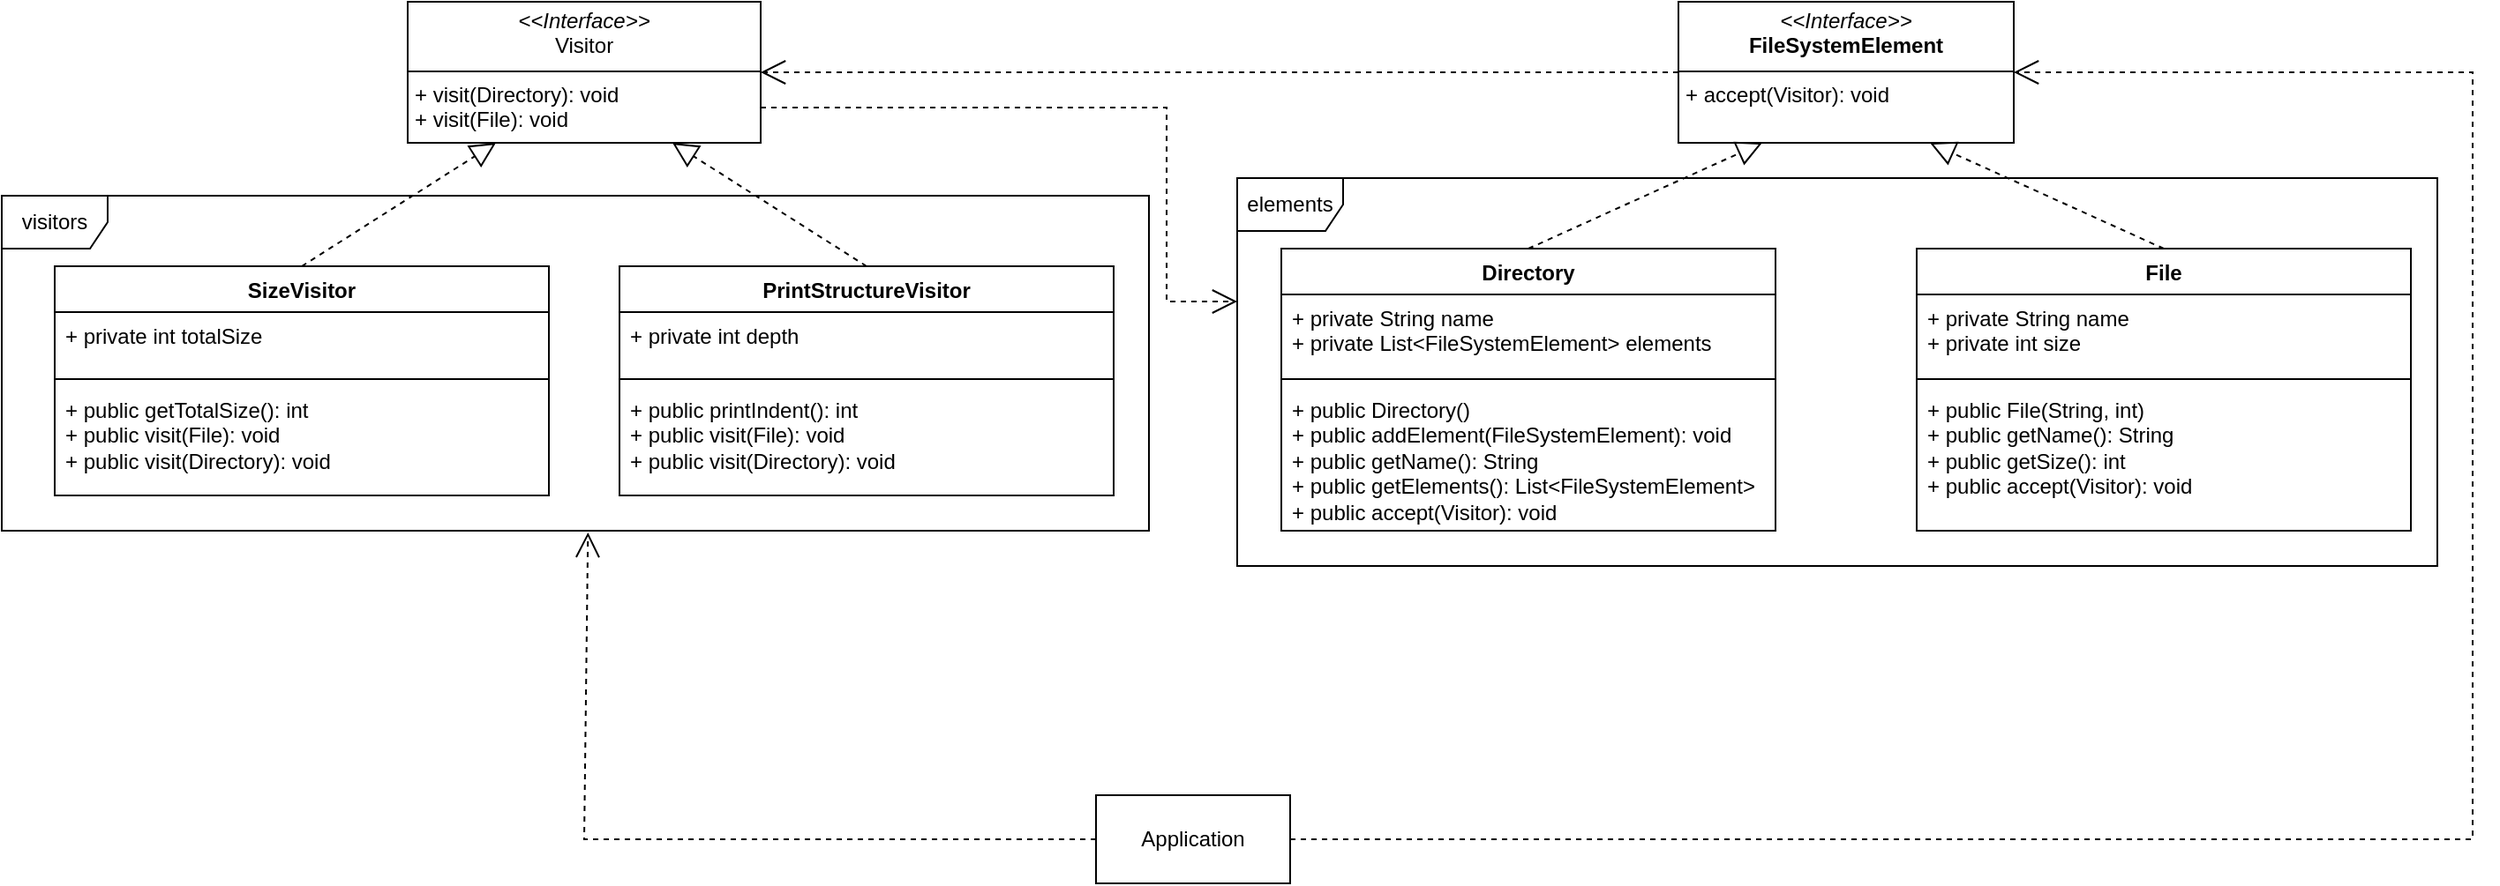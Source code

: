 <mxfile version="24.8.6">
  <diagram id="dwqo66k0YME7Xut0gxXL" name="Visitor">
    <mxGraphModel dx="2284" dy="721" grid="1" gridSize="10" guides="1" tooltips="1" connect="1" arrows="1" fold="1" page="1" pageScale="1" pageWidth="850" pageHeight="1100" math="0" shadow="0">
      <root>
        <mxCell id="0" />
        <mxCell id="1" parent="0" />
        <mxCell id="oJLVskUVbNbTNeJDO0Nm-1" value="&lt;p style=&quot;margin:0px;margin-top:4px;text-align:center;&quot;&gt;&lt;i&gt;&amp;lt;&amp;lt;Interface&amp;gt;&amp;gt;&lt;/i&gt;&lt;br&gt;&lt;b&gt;FileSystemElement&lt;/b&gt;&lt;br&gt;&lt;/p&gt;&lt;hr size=&quot;1&quot; style=&quot;border-style:solid;&quot;&gt;&lt;p style=&quot;margin:0px;margin-left:4px;&quot;&gt;+ accept(Visitor): void&lt;br&gt;&lt;/p&gt;" style="verticalAlign=top;align=left;overflow=fill;html=1;whiteSpace=wrap;" vertex="1" parent="1">
          <mxGeometry x="240" y="370" width="190" height="80" as="geometry" />
        </mxCell>
        <mxCell id="oJLVskUVbNbTNeJDO0Nm-2" value="Directory" style="swimlane;fontStyle=1;align=center;verticalAlign=top;childLayout=stackLayout;horizontal=1;startSize=26;horizontalStack=0;resizeParent=1;resizeParentMax=0;resizeLast=0;collapsible=1;marginBottom=0;whiteSpace=wrap;html=1;" vertex="1" parent="1">
          <mxGeometry x="15" y="510" width="280" height="160" as="geometry" />
        </mxCell>
        <mxCell id="oJLVskUVbNbTNeJDO0Nm-3" value="&lt;div&gt;+ private String name&lt;/div&gt;&lt;div&gt;+ private List&amp;lt;FileSystemElement&amp;gt; elements&lt;br&gt;&lt;/div&gt;" style="text;strokeColor=none;fillColor=none;align=left;verticalAlign=top;spacingLeft=4;spacingRight=4;overflow=hidden;rotatable=0;points=[[0,0.5],[1,0.5]];portConstraint=eastwest;whiteSpace=wrap;html=1;" vertex="1" parent="oJLVskUVbNbTNeJDO0Nm-2">
          <mxGeometry y="26" width="280" height="44" as="geometry" />
        </mxCell>
        <mxCell id="oJLVskUVbNbTNeJDO0Nm-4" value="" style="line;strokeWidth=1;fillColor=none;align=left;verticalAlign=middle;spacingTop=-1;spacingLeft=3;spacingRight=3;rotatable=0;labelPosition=right;points=[];portConstraint=eastwest;strokeColor=inherit;" vertex="1" parent="oJLVskUVbNbTNeJDO0Nm-2">
          <mxGeometry y="70" width="280" height="8" as="geometry" />
        </mxCell>
        <mxCell id="oJLVskUVbNbTNeJDO0Nm-5" value="&lt;div&gt;+ public Directory()&lt;/div&gt;&lt;div&gt;+ public addElement(FileSystemElement): void&lt;br&gt;&lt;/div&gt;&lt;div&gt;+ public getName(): String&lt;/div&gt;&lt;div&gt;+ public getElements(): List&amp;lt;FileSystemElement&amp;gt;&lt;/div&gt;&lt;div&gt;+ public accept(Visitor): void&lt;br&gt;&lt;/div&gt;" style="text;strokeColor=none;fillColor=none;align=left;verticalAlign=top;spacingLeft=4;spacingRight=4;overflow=hidden;rotatable=0;points=[[0,0.5],[1,0.5]];portConstraint=eastwest;whiteSpace=wrap;html=1;" vertex="1" parent="oJLVskUVbNbTNeJDO0Nm-2">
          <mxGeometry y="78" width="280" height="82" as="geometry" />
        </mxCell>
        <mxCell id="oJLVskUVbNbTNeJDO0Nm-6" value="File" style="swimlane;fontStyle=1;align=center;verticalAlign=top;childLayout=stackLayout;horizontal=1;startSize=26;horizontalStack=0;resizeParent=1;resizeParentMax=0;resizeLast=0;collapsible=1;marginBottom=0;whiteSpace=wrap;html=1;" vertex="1" parent="1">
          <mxGeometry x="375" y="510" width="280" height="160" as="geometry" />
        </mxCell>
        <mxCell id="oJLVskUVbNbTNeJDO0Nm-7" value="&lt;div&gt;+ private String name&lt;/div&gt;&lt;div&gt;+ private int size&lt;br&gt;&lt;/div&gt;" style="text;strokeColor=none;fillColor=none;align=left;verticalAlign=top;spacingLeft=4;spacingRight=4;overflow=hidden;rotatable=0;points=[[0,0.5],[1,0.5]];portConstraint=eastwest;whiteSpace=wrap;html=1;" vertex="1" parent="oJLVskUVbNbTNeJDO0Nm-6">
          <mxGeometry y="26" width="280" height="44" as="geometry" />
        </mxCell>
        <mxCell id="oJLVskUVbNbTNeJDO0Nm-8" value="" style="line;strokeWidth=1;fillColor=none;align=left;verticalAlign=middle;spacingTop=-1;spacingLeft=3;spacingRight=3;rotatable=0;labelPosition=right;points=[];portConstraint=eastwest;strokeColor=inherit;" vertex="1" parent="oJLVskUVbNbTNeJDO0Nm-6">
          <mxGeometry y="70" width="280" height="8" as="geometry" />
        </mxCell>
        <mxCell id="oJLVskUVbNbTNeJDO0Nm-9" value="&lt;div&gt;+ public File(String, int)&lt;/div&gt;&lt;div&gt;+ public getName(): String&lt;/div&gt;&lt;div&gt;+ public getSize(): int&lt;br&gt;&lt;/div&gt;&lt;div&gt;+ public accept(Visitor): void&lt;br&gt;&lt;/div&gt;" style="text;strokeColor=none;fillColor=none;align=left;verticalAlign=top;spacingLeft=4;spacingRight=4;overflow=hidden;rotatable=0;points=[[0,0.5],[1,0.5]];portConstraint=eastwest;whiteSpace=wrap;html=1;" vertex="1" parent="oJLVskUVbNbTNeJDO0Nm-6">
          <mxGeometry y="78" width="280" height="82" as="geometry" />
        </mxCell>
        <mxCell id="oJLVskUVbNbTNeJDO0Nm-10" value="" style="endArrow=block;dashed=1;endFill=0;endSize=12;html=1;rounded=0;exitX=0.5;exitY=0;exitDx=0;exitDy=0;entryX=0.25;entryY=1;entryDx=0;entryDy=0;" edge="1" parent="1" source="oJLVskUVbNbTNeJDO0Nm-2" target="oJLVskUVbNbTNeJDO0Nm-1">
          <mxGeometry width="160" relative="1" as="geometry">
            <mxPoint x="320" y="500" as="sourcePoint" />
            <mxPoint x="480" y="500" as="targetPoint" />
          </mxGeometry>
        </mxCell>
        <mxCell id="oJLVskUVbNbTNeJDO0Nm-11" value="" style="endArrow=block;dashed=1;endFill=0;endSize=12;html=1;rounded=0;exitX=0.5;exitY=0;exitDx=0;exitDy=0;entryX=0.75;entryY=1;entryDx=0;entryDy=0;" edge="1" parent="1" source="oJLVskUVbNbTNeJDO0Nm-6" target="oJLVskUVbNbTNeJDO0Nm-1">
          <mxGeometry width="160" relative="1" as="geometry">
            <mxPoint x="165" y="520" as="sourcePoint" />
            <mxPoint x="298" y="460" as="targetPoint" />
          </mxGeometry>
        </mxCell>
        <mxCell id="oJLVskUVbNbTNeJDO0Nm-12" value="&lt;p style=&quot;margin:0px;margin-top:4px;text-align:center;&quot;&gt;&lt;i&gt;&amp;lt;&amp;lt;Interface&amp;gt;&amp;gt;&lt;/i&gt;&lt;br&gt;Visitor&lt;br&gt;&lt;/p&gt;&lt;hr size=&quot;1&quot; style=&quot;border-style:solid;&quot;&gt;&lt;p style=&quot;margin:0px;margin-left:4px;&quot;&gt;+ visit(Directory): void&lt;/p&gt;&lt;p style=&quot;margin:0px;margin-left:4px;&quot;&gt;+ visit(File): void&lt;br&gt;&lt;/p&gt;" style="verticalAlign=top;align=left;overflow=fill;html=1;whiteSpace=wrap;" vertex="1" parent="1">
          <mxGeometry x="-480" y="370" width="200" height="80" as="geometry" />
        </mxCell>
        <mxCell id="oJLVskUVbNbTNeJDO0Nm-13" value="SizeVisitor" style="swimlane;fontStyle=1;align=center;verticalAlign=top;childLayout=stackLayout;horizontal=1;startSize=26;horizontalStack=0;resizeParent=1;resizeParentMax=0;resizeLast=0;collapsible=1;marginBottom=0;whiteSpace=wrap;html=1;" vertex="1" parent="1">
          <mxGeometry x="-680" y="520" width="280" height="130" as="geometry" />
        </mxCell>
        <mxCell id="oJLVskUVbNbTNeJDO0Nm-14" value="&lt;div&gt;+ private int totalSize&lt;br&gt;&lt;/div&gt;" style="text;strokeColor=none;fillColor=none;align=left;verticalAlign=top;spacingLeft=4;spacingRight=4;overflow=hidden;rotatable=0;points=[[0,0.5],[1,0.5]];portConstraint=eastwest;whiteSpace=wrap;html=1;" vertex="1" parent="oJLVskUVbNbTNeJDO0Nm-13">
          <mxGeometry y="26" width="280" height="34" as="geometry" />
        </mxCell>
        <mxCell id="oJLVskUVbNbTNeJDO0Nm-15" value="" style="line;strokeWidth=1;fillColor=none;align=left;verticalAlign=middle;spacingTop=-1;spacingLeft=3;spacingRight=3;rotatable=0;labelPosition=right;points=[];portConstraint=eastwest;strokeColor=inherit;" vertex="1" parent="oJLVskUVbNbTNeJDO0Nm-13">
          <mxGeometry y="60" width="280" height="8" as="geometry" />
        </mxCell>
        <mxCell id="oJLVskUVbNbTNeJDO0Nm-16" value="&lt;div&gt;+ public getTotalSize(): int&lt;br&gt;&lt;/div&gt;&lt;div&gt;+ public visit(File): void&lt;/div&gt;&lt;div&gt;+ public visit(Directory): void&lt;br&gt;&lt;/div&gt;" style="text;strokeColor=none;fillColor=none;align=left;verticalAlign=top;spacingLeft=4;spacingRight=4;overflow=hidden;rotatable=0;points=[[0,0.5],[1,0.5]];portConstraint=eastwest;whiteSpace=wrap;html=1;" vertex="1" parent="oJLVskUVbNbTNeJDO0Nm-13">
          <mxGeometry y="68" width="280" height="62" as="geometry" />
        </mxCell>
        <mxCell id="oJLVskUVbNbTNeJDO0Nm-17" value="PrintStructureVisitor" style="swimlane;fontStyle=1;align=center;verticalAlign=top;childLayout=stackLayout;horizontal=1;startSize=26;horizontalStack=0;resizeParent=1;resizeParentMax=0;resizeLast=0;collapsible=1;marginBottom=0;whiteSpace=wrap;html=1;" vertex="1" parent="1">
          <mxGeometry x="-360" y="520" width="280" height="130" as="geometry" />
        </mxCell>
        <mxCell id="oJLVskUVbNbTNeJDO0Nm-18" value="&lt;div&gt;+ private int depth&lt;br&gt;&lt;/div&gt;" style="text;strokeColor=none;fillColor=none;align=left;verticalAlign=top;spacingLeft=4;spacingRight=4;overflow=hidden;rotatable=0;points=[[0,0.5],[1,0.5]];portConstraint=eastwest;whiteSpace=wrap;html=1;" vertex="1" parent="oJLVskUVbNbTNeJDO0Nm-17">
          <mxGeometry y="26" width="280" height="34" as="geometry" />
        </mxCell>
        <mxCell id="oJLVskUVbNbTNeJDO0Nm-19" value="" style="line;strokeWidth=1;fillColor=none;align=left;verticalAlign=middle;spacingTop=-1;spacingLeft=3;spacingRight=3;rotatable=0;labelPosition=right;points=[];portConstraint=eastwest;strokeColor=inherit;" vertex="1" parent="oJLVskUVbNbTNeJDO0Nm-17">
          <mxGeometry y="60" width="280" height="8" as="geometry" />
        </mxCell>
        <mxCell id="oJLVskUVbNbTNeJDO0Nm-20" value="&lt;div&gt;+ public printIndent(): int&lt;br&gt;&lt;/div&gt;&lt;div&gt;+ public visit(File): void&lt;/div&gt;&lt;div&gt;+ public visit(Directory): void&lt;br&gt;&lt;/div&gt;" style="text;strokeColor=none;fillColor=none;align=left;verticalAlign=top;spacingLeft=4;spacingRight=4;overflow=hidden;rotatable=0;points=[[0,0.5],[1,0.5]];portConstraint=eastwest;whiteSpace=wrap;html=1;" vertex="1" parent="oJLVskUVbNbTNeJDO0Nm-17">
          <mxGeometry y="68" width="280" height="62" as="geometry" />
        </mxCell>
        <mxCell id="oJLVskUVbNbTNeJDO0Nm-26" value="" style="endArrow=block;dashed=1;endFill=0;endSize=12;html=1;rounded=0;exitX=0.5;exitY=0;exitDx=0;exitDy=0;entryX=0.25;entryY=1;entryDx=0;entryDy=0;" edge="1" parent="1" source="oJLVskUVbNbTNeJDO0Nm-13" target="oJLVskUVbNbTNeJDO0Nm-12">
          <mxGeometry width="160" relative="1" as="geometry">
            <mxPoint x="-480" y="510" as="sourcePoint" />
            <mxPoint x="-347" y="450" as="targetPoint" />
          </mxGeometry>
        </mxCell>
        <mxCell id="oJLVskUVbNbTNeJDO0Nm-27" value="" style="endArrow=block;dashed=1;endFill=0;endSize=12;html=1;rounded=0;exitX=0.5;exitY=0;exitDx=0;exitDy=0;entryX=0.75;entryY=1;entryDx=0;entryDy=0;" edge="1" parent="1" source="oJLVskUVbNbTNeJDO0Nm-17" target="oJLVskUVbNbTNeJDO0Nm-12">
          <mxGeometry width="160" relative="1" as="geometry">
            <mxPoint x="-120" y="510" as="sourcePoint" />
            <mxPoint x="-252" y="450" as="targetPoint" />
          </mxGeometry>
        </mxCell>
        <mxCell id="oJLVskUVbNbTNeJDO0Nm-29" value="elements" style="shape=umlFrame;whiteSpace=wrap;html=1;pointerEvents=0;" vertex="1" parent="1">
          <mxGeometry x="-10" y="470" width="680" height="220" as="geometry" />
        </mxCell>
        <mxCell id="oJLVskUVbNbTNeJDO0Nm-28" value="" style="endArrow=open;endSize=12;dashed=1;html=1;rounded=0;exitX=1;exitY=0.75;exitDx=0;exitDy=0;" edge="1" parent="1" source="oJLVskUVbNbTNeJDO0Nm-12">
          <mxGeometry width="160" relative="1" as="geometry">
            <mxPoint x="-260" y="460" as="sourcePoint" />
            <mxPoint x="-10" y="540" as="targetPoint" />
            <Array as="points">
              <mxPoint x="-170" y="430" />
              <mxPoint x="-50" y="430" />
              <mxPoint x="-50" y="540" />
            </Array>
          </mxGeometry>
        </mxCell>
        <mxCell id="oJLVskUVbNbTNeJDO0Nm-30" value="" style="endArrow=open;endSize=12;dashed=1;html=1;rounded=0;exitX=0;exitY=0.5;exitDx=0;exitDy=0;entryX=1;entryY=0.5;entryDx=0;entryDy=0;" edge="1" parent="1" source="oJLVskUVbNbTNeJDO0Nm-1" target="oJLVskUVbNbTNeJDO0Nm-12">
          <mxGeometry width="160" relative="1" as="geometry">
            <mxPoint x="-270" y="440" as="sourcePoint" />
            <mxPoint y="550" as="targetPoint" />
            <Array as="points">
              <mxPoint x="10" y="410" />
              <mxPoint x="-50" y="410" />
            </Array>
          </mxGeometry>
        </mxCell>
        <mxCell id="oJLVskUVbNbTNeJDO0Nm-31" value="visitors" style="shape=umlFrame;whiteSpace=wrap;html=1;pointerEvents=0;" vertex="1" parent="1">
          <mxGeometry x="-710" y="480" width="650" height="190" as="geometry" />
        </mxCell>
        <mxCell id="oJLVskUVbNbTNeJDO0Nm-32" value="Application" style="html=1;whiteSpace=wrap;" vertex="1" parent="1">
          <mxGeometry x="-90" y="820" width="110" height="50" as="geometry" />
        </mxCell>
        <mxCell id="oJLVskUVbNbTNeJDO0Nm-33" value="" style="endArrow=open;endSize=12;dashed=1;html=1;rounded=0;exitX=0;exitY=0.5;exitDx=0;exitDy=0;entryX=0.511;entryY=1.005;entryDx=0;entryDy=0;entryPerimeter=0;" edge="1" parent="1" source="oJLVskUVbNbTNeJDO0Nm-32" target="oJLVskUVbNbTNeJDO0Nm-31">
          <mxGeometry width="160" relative="1" as="geometry">
            <mxPoint x="250" y="420" as="sourcePoint" />
            <mxPoint x="-270" y="420" as="targetPoint" />
            <Array as="points">
              <mxPoint x="-380" y="845" />
            </Array>
          </mxGeometry>
        </mxCell>
        <mxCell id="oJLVskUVbNbTNeJDO0Nm-34" value="" style="endArrow=open;endSize=12;dashed=1;html=1;rounded=0;exitX=1;exitY=0.5;exitDx=0;exitDy=0;entryX=1;entryY=0.5;entryDx=0;entryDy=0;" edge="1" parent="1" source="oJLVskUVbNbTNeJDO0Nm-32" target="oJLVskUVbNbTNeJDO0Nm-1">
          <mxGeometry width="160" relative="1" as="geometry">
            <mxPoint x="-80" y="855" as="sourcePoint" />
            <mxPoint x="-368" y="681" as="targetPoint" />
            <Array as="points">
              <mxPoint x="690" y="845" />
              <mxPoint x="690" y="620" />
              <mxPoint x="690" y="410" />
            </Array>
          </mxGeometry>
        </mxCell>
      </root>
    </mxGraphModel>
  </diagram>
</mxfile>

